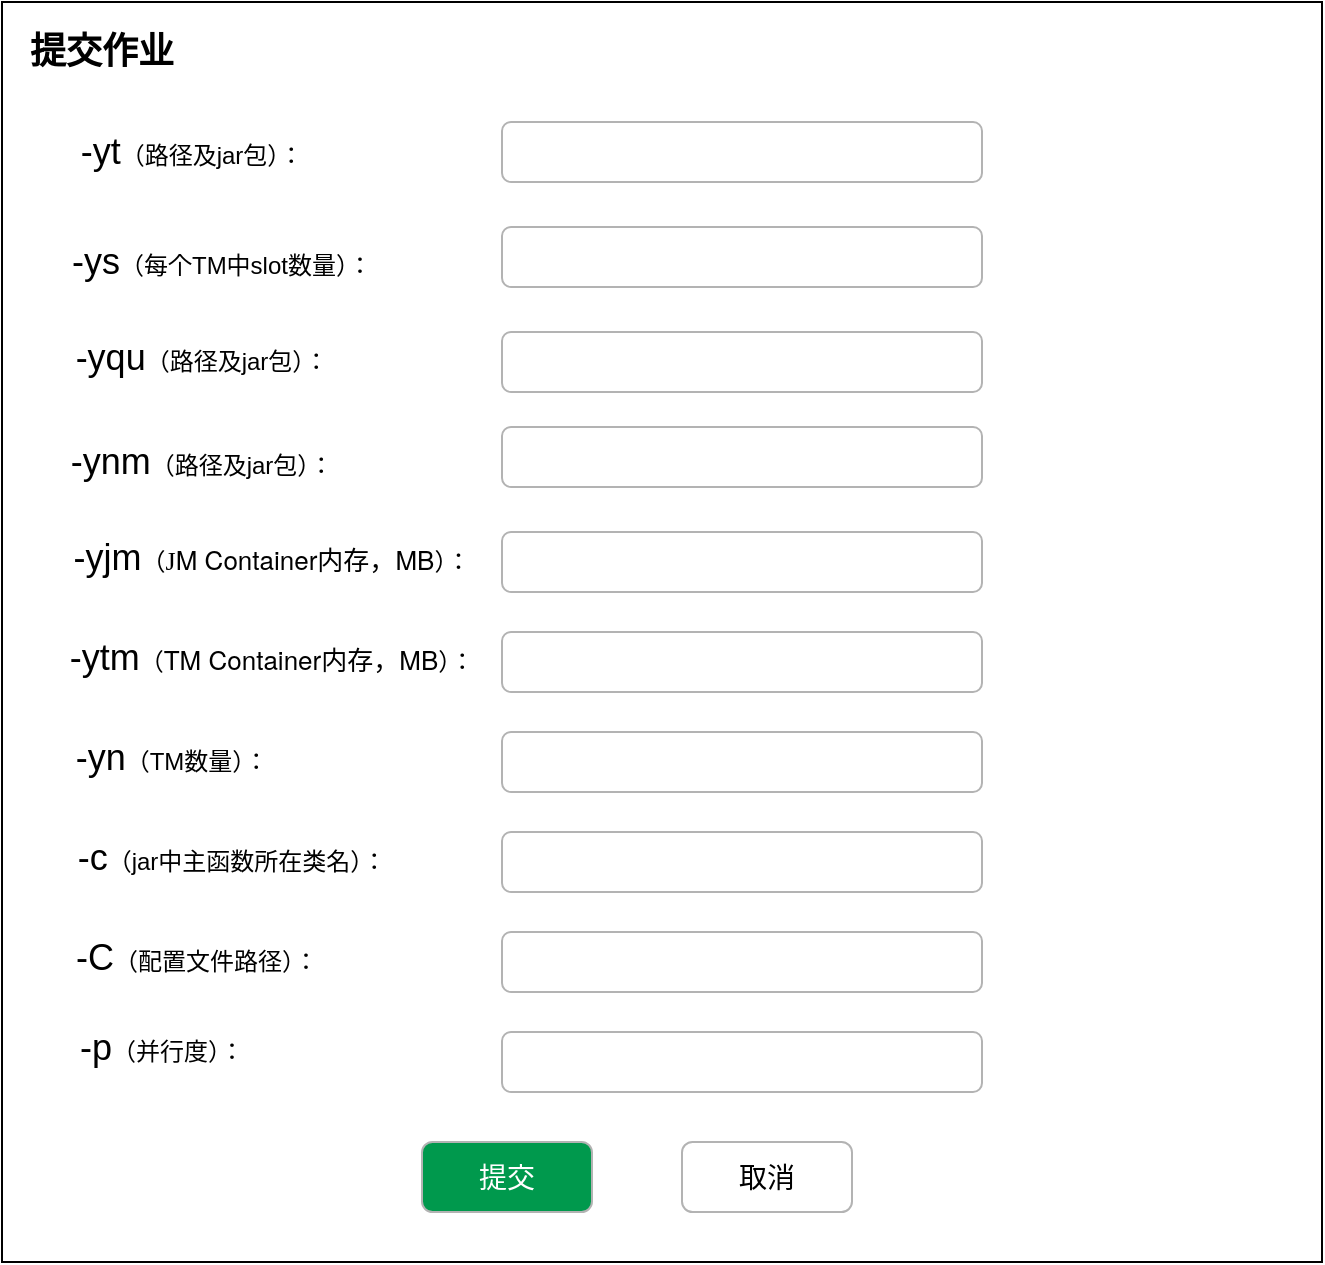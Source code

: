<mxfile version="15.5.2" type="github">
  <diagram id="HRoFPdvYV1PzxjOj2xbK" name="Page-1">
    <mxGraphModel dx="946" dy="612" grid="1" gridSize="10" guides="1" tooltips="1" connect="1" arrows="1" fold="1" page="1" pageScale="1" pageWidth="827" pageHeight="1169" math="0" shadow="0">
      <root>
        <mxCell id="0" />
        <mxCell id="1" parent="0" />
        <mxCell id="Qc6O-j1226_PHLVo18gN-1" value="" style="rounded=0;whiteSpace=wrap;html=1;" vertex="1" parent="1">
          <mxGeometry x="60" y="80" width="660" height="630" as="geometry" />
        </mxCell>
        <mxCell id="Qc6O-j1226_PHLVo18gN-2" value="&lt;font style=&quot;font-size: 18px&quot;&gt;&lt;b&gt;提交作业&lt;/b&gt;&lt;/font&gt;" style="rounded=0;whiteSpace=wrap;html=1;strokeColor=none;" vertex="1" parent="1">
          <mxGeometry x="70" y="90" width="80" height="30" as="geometry" />
        </mxCell>
        <mxCell id="Qc6O-j1226_PHLVo18gN-3" value="" style="rounded=1;whiteSpace=wrap;html=1;fontSize=18;strokeColor=#B3B3B3;" vertex="1" parent="1">
          <mxGeometry x="310" y="140" width="240" height="30" as="geometry" />
        </mxCell>
        <mxCell id="Qc6O-j1226_PHLVo18gN-4" value="-yt&lt;font style=&quot;font-size: 12px&quot;&gt;（路径及jar包）：&lt;/font&gt;" style="rounded=0;whiteSpace=wrap;html=1;fontSize=18;strokeColor=none;" vertex="1" parent="1">
          <mxGeometry x="90" y="137.5" width="130" height="35" as="geometry" />
        </mxCell>
        <mxCell id="Qc6O-j1226_PHLVo18gN-5" value="" style="rounded=1;whiteSpace=wrap;html=1;fontSize=18;strokeColor=#B3B3B3;" vertex="1" parent="1">
          <mxGeometry x="310" y="192.5" width="240" height="30" as="geometry" />
        </mxCell>
        <mxCell id="Qc6O-j1226_PHLVo18gN-6" value="-ys&lt;font style=&quot;font-size: 12px&quot;&gt;（每个TM中slot数量）：&lt;/font&gt;" style="rounded=0;whiteSpace=wrap;html=1;fontSize=18;strokeColor=none;" vertex="1" parent="1">
          <mxGeometry x="90" y="192.5" width="160" height="35" as="geometry" />
        </mxCell>
        <mxCell id="Qc6O-j1226_PHLVo18gN-7" value="" style="rounded=1;whiteSpace=wrap;html=1;fontSize=18;strokeColor=#B3B3B3;" vertex="1" parent="1">
          <mxGeometry x="310" y="245" width="240" height="30" as="geometry" />
        </mxCell>
        <mxCell id="Qc6O-j1226_PHLVo18gN-8" value="-yqu&lt;font style=&quot;font-size: 12px&quot;&gt;（路径及jar包）：&lt;/font&gt;" style="rounded=0;whiteSpace=wrap;html=1;fontSize=18;strokeColor=none;" vertex="1" parent="1">
          <mxGeometry x="80" y="240" width="160" height="35" as="geometry" />
        </mxCell>
        <mxCell id="Qc6O-j1226_PHLVo18gN-9" value="" style="rounded=1;whiteSpace=wrap;html=1;fontSize=18;strokeColor=#B3B3B3;" vertex="1" parent="1">
          <mxGeometry x="310" y="292.5" width="240" height="30" as="geometry" />
        </mxCell>
        <mxCell id="Qc6O-j1226_PHLVo18gN-10" value="-ynm&lt;font style=&quot;font-size: 12px&quot;&gt;（路径及jar包）：&lt;/font&gt;" style="rounded=0;whiteSpace=wrap;html=1;fontSize=18;strokeColor=none;" vertex="1" parent="1">
          <mxGeometry x="80" y="292.5" width="160" height="35" as="geometry" />
        </mxCell>
        <mxCell id="Qc6O-j1226_PHLVo18gN-11" value="" style="rounded=1;whiteSpace=wrap;html=1;fontSize=18;strokeColor=#B3B3B3;" vertex="1" parent="1">
          <mxGeometry x="310" y="345" width="240" height="30" as="geometry" />
        </mxCell>
        <mxCell id="Qc6O-j1226_PHLVo18gN-12" value="-yjm&lt;font style=&quot;font-size: 12px&quot;&gt;（&lt;span style=&quot;font-size: 13px ; font-stretch: normal ; line-height: normal ; font-family: &amp;#34;pingfang sc&amp;#34;&quot;&gt;J&lt;/span&gt;&lt;span style=&quot;font-family: &amp;#34;helvetica neue&amp;#34; ; font-size: 13px&quot;&gt;M Container&lt;/span&gt;&lt;span style=&quot;font-size: 13px ; font-stretch: normal ; line-height: normal ; font-family: &amp;#34;pingfang sc&amp;#34;&quot;&gt;内存，&lt;/span&gt;&lt;span style=&quot;font-family: &amp;#34;helvetica neue&amp;#34; ; font-size: 13px&quot;&gt;MB&lt;/span&gt;）：&lt;/font&gt;" style="rounded=0;whiteSpace=wrap;html=1;fontSize=18;strokeColor=none;" vertex="1" parent="1">
          <mxGeometry x="90" y="340" width="210" height="35" as="geometry" />
        </mxCell>
        <mxCell id="Qc6O-j1226_PHLVo18gN-13" value="" style="rounded=1;whiteSpace=wrap;html=1;fontSize=18;strokeColor=#B3B3B3;" vertex="1" parent="1">
          <mxGeometry x="310" y="395" width="240" height="30" as="geometry" />
        </mxCell>
        <mxCell id="Qc6O-j1226_PHLVo18gN-14" value="-ytm&lt;font style=&quot;font-size: 12px&quot;&gt;（&lt;span style=&quot;font-family: &amp;#34;helvetica neue&amp;#34; ; font-size: 13px&quot;&gt;TM Container&lt;/span&gt;&lt;span style=&quot;font-size: 13px ; font-stretch: normal ; line-height: normal ; font-family: &amp;#34;pingfang sc&amp;#34;&quot;&gt;内存，&lt;/span&gt;&lt;span style=&quot;font-family: &amp;#34;helvetica neue&amp;#34; ; font-size: 13px&quot;&gt;MB&lt;/span&gt;）：&lt;br&gt;&lt;/font&gt;" style="rounded=0;whiteSpace=wrap;html=1;fontSize=18;strokeColor=none;" vertex="1" parent="1">
          <mxGeometry x="85" y="390" width="220" height="35" as="geometry" />
        </mxCell>
        <mxCell id="Qc6O-j1226_PHLVo18gN-15" value="" style="rounded=1;whiteSpace=wrap;html=1;fontSize=18;strokeColor=#B3B3B3;" vertex="1" parent="1">
          <mxGeometry x="310" y="445" width="240" height="30" as="geometry" />
        </mxCell>
        <mxCell id="Qc6O-j1226_PHLVo18gN-16" value="-yn&lt;font style=&quot;font-size: 12px&quot;&gt;（TM数量）：&lt;/font&gt;" style="rounded=0;whiteSpace=wrap;html=1;fontSize=18;strokeColor=none;" vertex="1" parent="1">
          <mxGeometry x="90" y="440" width="110" height="35" as="geometry" />
        </mxCell>
        <mxCell id="Qc6O-j1226_PHLVo18gN-17" value="" style="rounded=1;whiteSpace=wrap;html=1;fontSize=18;strokeColor=#B3B3B3;" vertex="1" parent="1">
          <mxGeometry x="310" y="495" width="240" height="30" as="geometry" />
        </mxCell>
        <mxCell id="Qc6O-j1226_PHLVo18gN-18" value="-c&lt;font style=&quot;font-size: 12px&quot;&gt;（jar中主函数所在类名）：&lt;/font&gt;" style="rounded=0;whiteSpace=wrap;html=1;fontSize=18;strokeColor=none;" vertex="1" parent="1">
          <mxGeometry x="90" y="490" width="170" height="35" as="geometry" />
        </mxCell>
        <mxCell id="Qc6O-j1226_PHLVo18gN-19" value="" style="rounded=1;whiteSpace=wrap;html=1;fontSize=18;strokeColor=#B3B3B3;" vertex="1" parent="1">
          <mxGeometry x="310" y="545" width="240" height="30" as="geometry" />
        </mxCell>
        <mxCell id="Qc6O-j1226_PHLVo18gN-20" value="-C&lt;font style=&quot;font-size: 12px&quot;&gt;（配置文件路径）：&lt;/font&gt;" style="rounded=0;whiteSpace=wrap;html=1;fontSize=18;strokeColor=none;" vertex="1" parent="1">
          <mxGeometry x="90" y="540" width="135" height="35" as="geometry" />
        </mxCell>
        <mxCell id="Qc6O-j1226_PHLVo18gN-21" value="" style="rounded=1;whiteSpace=wrap;html=1;fontSize=18;strokeColor=#B3B3B3;" vertex="1" parent="1">
          <mxGeometry x="310" y="595" width="240" height="30" as="geometry" />
        </mxCell>
        <mxCell id="Qc6O-j1226_PHLVo18gN-22" value="-p&lt;font style=&quot;font-size: 12px&quot;&gt;（并行度）：&lt;/font&gt;" style="rounded=0;whiteSpace=wrap;html=1;fontSize=18;strokeColor=none;" vertex="1" parent="1">
          <mxGeometry x="90" y="585" width="100" height="35" as="geometry" />
        </mxCell>
        <mxCell id="Qc6O-j1226_PHLVo18gN-25" value="&lt;font color=&quot;#ffffff&quot;&gt;提交&lt;/font&gt;" style="rounded=1;whiteSpace=wrap;html=1;fontSize=14;fontColor=#000000;strokeColor=#B3B3B3;fillColor=#00994D;" vertex="1" parent="1">
          <mxGeometry x="270" y="650" width="85" height="35" as="geometry" />
        </mxCell>
        <mxCell id="Qc6O-j1226_PHLVo18gN-26" value="&lt;span&gt;取消&lt;/span&gt;" style="rounded=1;whiteSpace=wrap;html=1;fontSize=14;fontColor=#000000;strokeColor=#B3B3B3;fillColor=#FFFFFF;" vertex="1" parent="1">
          <mxGeometry x="400" y="650" width="85" height="35" as="geometry" />
        </mxCell>
      </root>
    </mxGraphModel>
  </diagram>
</mxfile>
